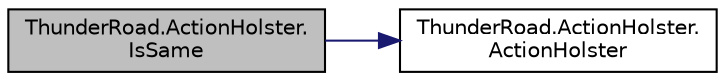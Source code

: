 digraph "ThunderRoad.ActionHolster.IsSame"
{
 // LATEX_PDF_SIZE
  edge [fontname="Helvetica",fontsize="10",labelfontname="Helvetica",labelfontsize="10"];
  node [fontname="Helvetica",fontsize="10",shape=record];
  rankdir="LR";
  Node1 [label="ThunderRoad.ActionHolster.\lIsSame",height=0.2,width=0.4,color="black", fillcolor="grey75", style="filled", fontcolor="black",tooltip="Determines whether the specified other action is same."];
  Node1 -> Node2 [color="midnightblue",fontsize="10",style="solid",fontname="Helvetica"];
  Node2 [label="ThunderRoad.ActionHolster.\lActionHolster",height=0.2,width=0.4,color="black", fillcolor="white", style="filled",URL="$class_thunder_road_1_1_action_holster.html#a1eefff060520a11c92b89dd750041012",tooltip="Initializes a new instance of the ActionHolster class."];
}
